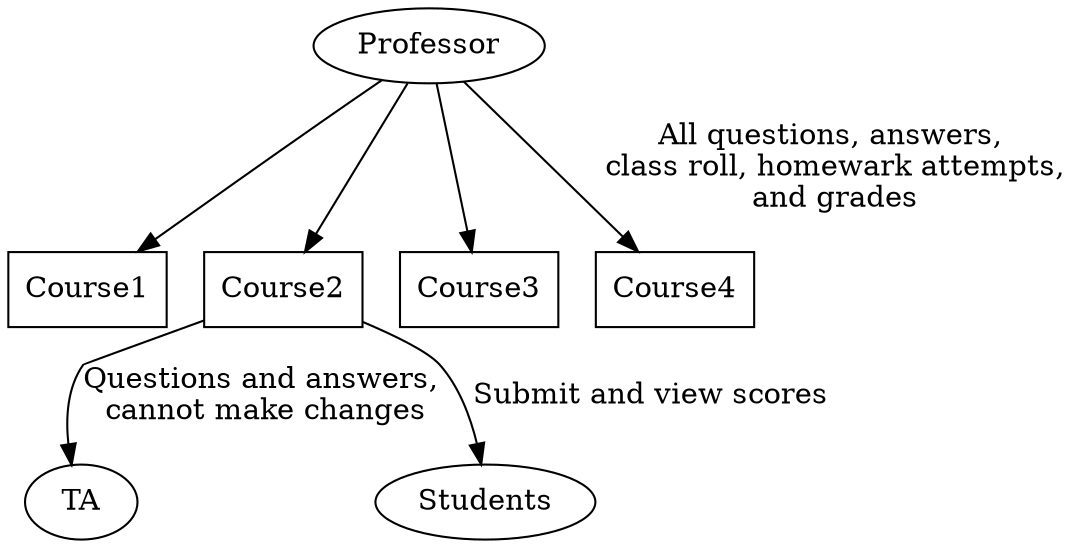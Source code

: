 digraph {
     Course1 [shape=box];
     Course2 [shape=box];
     Course3 [shape=box];
     Course4 [shape=box];

//	Course1 -> Course2;
//	Course2 -> Course3;
//	Course3 -> Course4;
	Professor -> Course4 [label = "All questions, answers,\n class roll, homewark attempts,\n and grades"];
	Professor -> Course2;
	Professor -> Course3;
	Professor -> Course1;

	{rank = same; Course1; Course2; Course3; Course4;};

//	Course1 -> Course2;Course2 -> Course3;Course3 -> Course4;

	Course2 -> TA [label = "Questions and answers,\n cannot make changes"];
	Course2 -> Students [label = "Submit and view scores"];

	{rank = same; "TA";"Students";}
//	Professor -> Course3;
//	Professor -> Course4;
}

